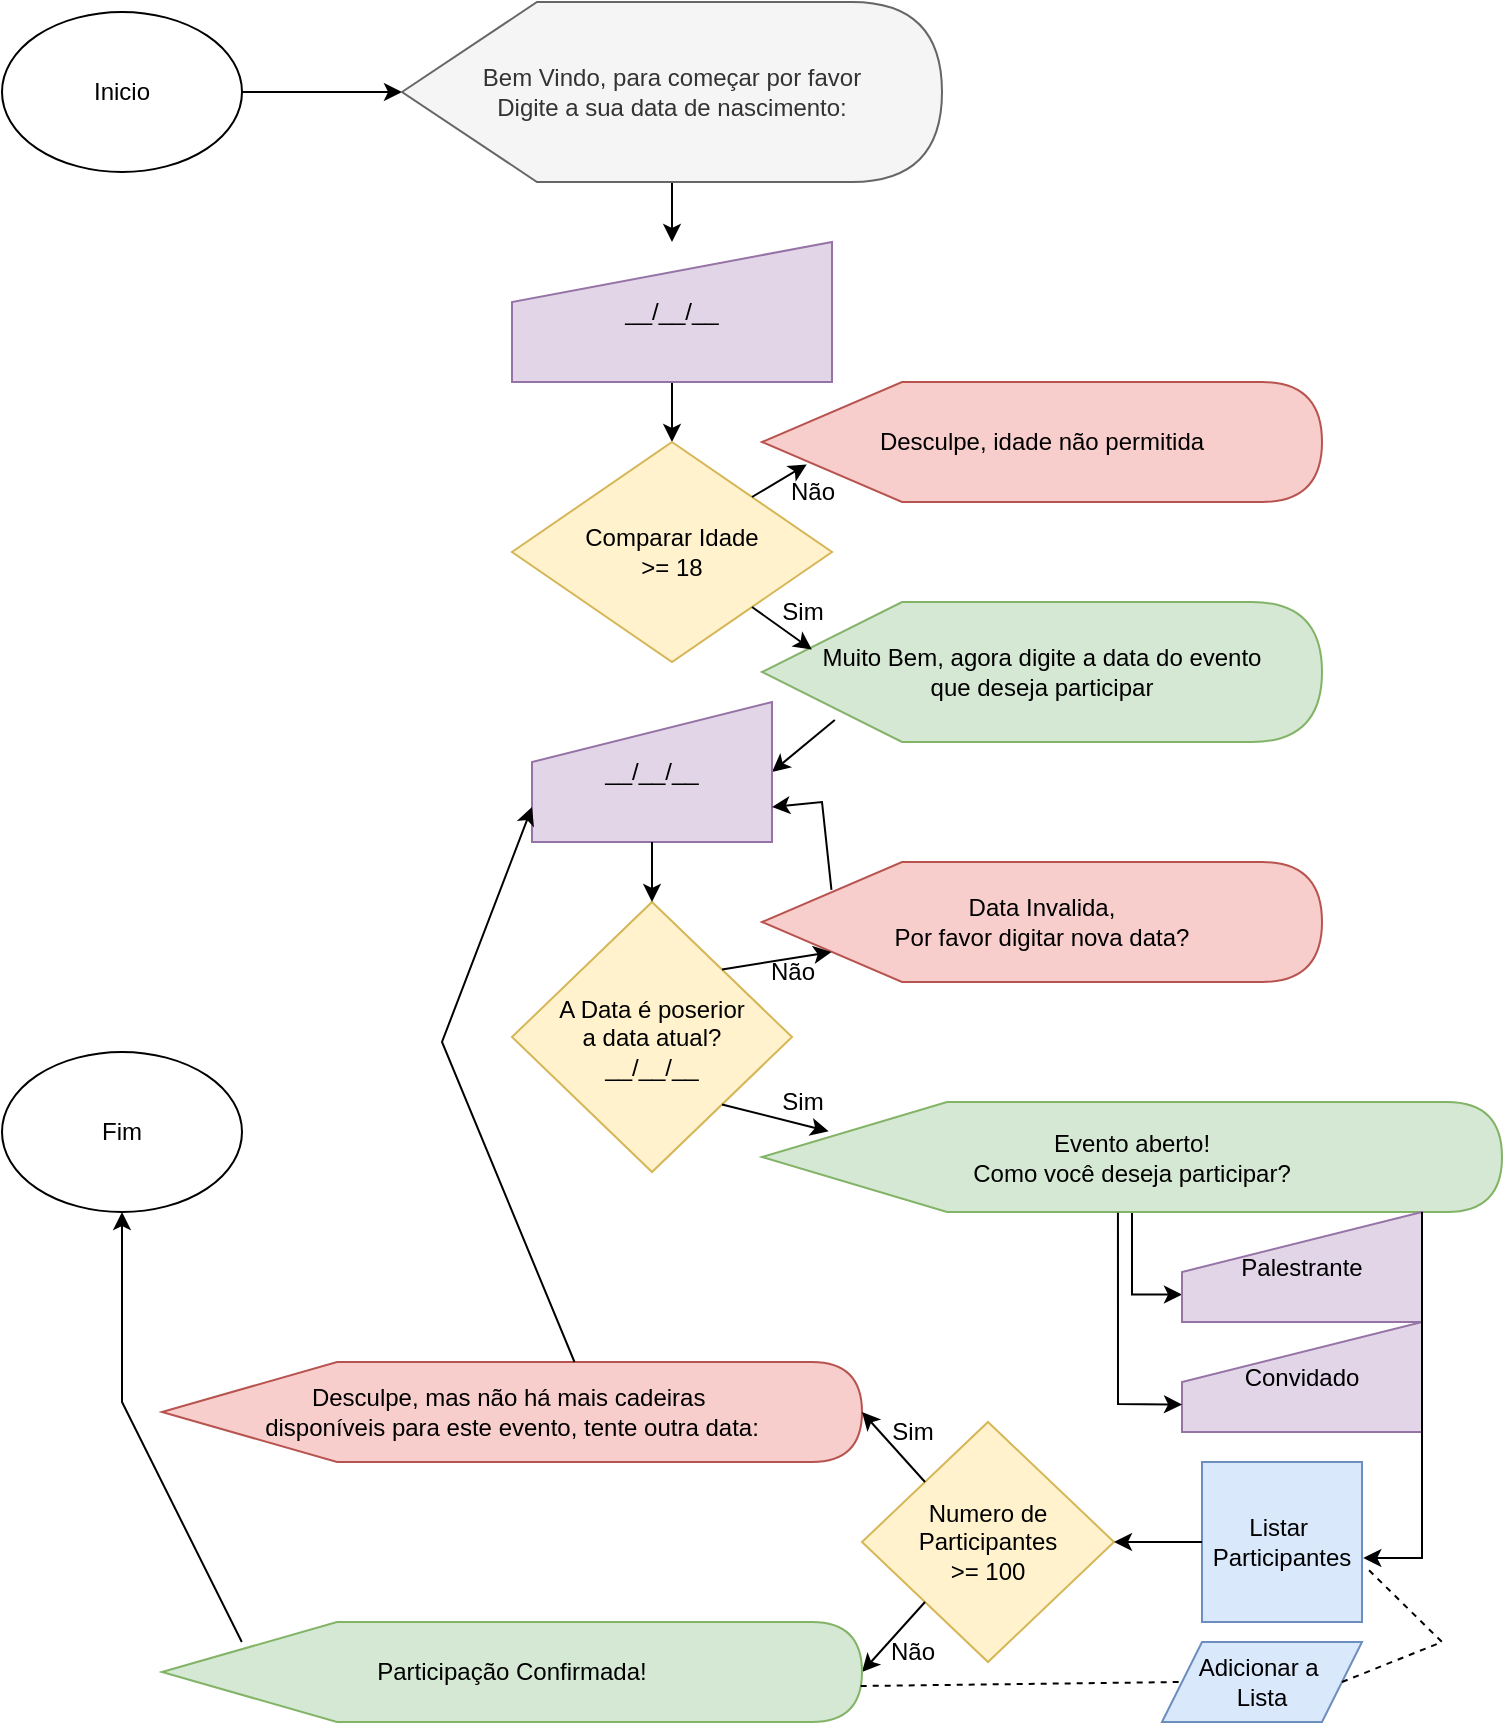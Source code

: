 <mxfile version="20.0.3" type="github">
  <diagram id="OmcGnNJAm_oZgz3PjmWV" name="Page-1">
    <mxGraphModel dx="864" dy="489" grid="1" gridSize="10" guides="1" tooltips="1" connect="1" arrows="1" fold="1" page="1" pageScale="1" pageWidth="827" pageHeight="1169" math="0" shadow="0">
      <root>
        <mxCell id="0" />
        <mxCell id="1" parent="0" />
        <mxCell id="_S7rLKdW4QslKc1rQfYE-25" value="" style="edgeStyle=orthogonalEdgeStyle;rounded=0;orthogonalLoop=1;jettySize=auto;html=1;" edge="1" parent="1" source="_S7rLKdW4QslKc1rQfYE-1" target="_S7rLKdW4QslKc1rQfYE-23">
          <mxGeometry relative="1" as="geometry" />
        </mxCell>
        <mxCell id="_S7rLKdW4QslKc1rQfYE-1" value="Inicio" style="ellipse;whiteSpace=wrap;html=1;" vertex="1" parent="1">
          <mxGeometry x="50" y="25" width="120" height="80" as="geometry" />
        </mxCell>
        <mxCell id="_S7rLKdW4QslKc1rQfYE-3" value="A Data é poserior&lt;br&gt;a data atual?&lt;br&gt;__/__/__" style="rhombus;whiteSpace=wrap;html=1;fillColor=#fff2cc;strokeColor=#d6b656;" vertex="1" parent="1">
          <mxGeometry x="305" y="470" width="140" height="135" as="geometry" />
        </mxCell>
        <mxCell id="_S7rLKdW4QslKc1rQfYE-7" value="" style="endArrow=classic;html=1;rounded=0;exitX=0.13;exitY=0.843;exitDx=0;exitDy=0;exitPerimeter=0;entryX=1;entryY=0.5;entryDx=0;entryDy=0;" edge="1" parent="1" source="_S7rLKdW4QslKc1rQfYE-30" target="_S7rLKdW4QslKc1rQfYE-9">
          <mxGeometry width="50" height="50" relative="1" as="geometry">
            <mxPoint x="70" y="214.5" as="sourcePoint" />
            <mxPoint x="430" y="415" as="targetPoint" />
          </mxGeometry>
        </mxCell>
        <mxCell id="_S7rLKdW4QslKc1rQfYE-9" value="__/__/__" style="shape=manualInput;whiteSpace=wrap;html=1;fillColor=#e1d5e7;strokeColor=#9673a6;" vertex="1" parent="1">
          <mxGeometry x="315" y="370" width="120" height="70" as="geometry" />
        </mxCell>
        <mxCell id="_S7rLKdW4QslKc1rQfYE-12" value="" style="endArrow=classic;html=1;rounded=0;exitX=0.5;exitY=1;exitDx=0;exitDy=0;entryX=0.5;entryY=0;entryDx=0;entryDy=0;" edge="1" parent="1" source="_S7rLKdW4QslKc1rQfYE-9" target="_S7rLKdW4QslKc1rQfYE-3">
          <mxGeometry width="50" height="50" relative="1" as="geometry">
            <mxPoint x="140" y="480" as="sourcePoint" />
            <mxPoint x="210" y="580" as="targetPoint" />
          </mxGeometry>
        </mxCell>
        <mxCell id="_S7rLKdW4QslKc1rQfYE-46" value="" style="edgeStyle=orthogonalEdgeStyle;rounded=0;orthogonalLoop=1;jettySize=auto;html=1;entryX=0;entryY=0.75;entryDx=0;entryDy=0;" edge="1" parent="1" source="_S7rLKdW4QslKc1rQfYE-17" target="_S7rLKdW4QslKc1rQfYE-47">
          <mxGeometry relative="1" as="geometry" />
        </mxCell>
        <mxCell id="_S7rLKdW4QslKc1rQfYE-17" value="Evento aberto!&lt;br&gt;Como você deseja participar?" style="shape=display;whiteSpace=wrap;html=1;fillColor=#d5e8d4;strokeColor=#82b366;" vertex="1" parent="1">
          <mxGeometry x="430" y="570" width="370" height="55" as="geometry" />
        </mxCell>
        <mxCell id="_S7rLKdW4QslKc1rQfYE-21" value="Data Invalida, &lt;br&gt;Por favor digitar nova data?" style="shape=display;whiteSpace=wrap;html=1;fillColor=#f8cecc;strokeColor=#b85450;" vertex="1" parent="1">
          <mxGeometry x="430" y="450" width="280" height="60" as="geometry" />
        </mxCell>
        <mxCell id="_S7rLKdW4QslKc1rQfYE-29" value="" style="edgeStyle=orthogonalEdgeStyle;rounded=0;orthogonalLoop=1;jettySize=auto;html=1;" edge="1" parent="1" source="_S7rLKdW4QslKc1rQfYE-23" target="_S7rLKdW4QslKc1rQfYE-26">
          <mxGeometry relative="1" as="geometry" />
        </mxCell>
        <mxCell id="_S7rLKdW4QslKc1rQfYE-23" value="Bem Vindo, para começar por favor &lt;br&gt;Digite a sua data de nascimento:" style="shape=display;whiteSpace=wrap;html=1;fillColor=#f5f5f5;strokeColor=#666666;fontColor=#333333;" vertex="1" parent="1">
          <mxGeometry x="250" y="20" width="270" height="90" as="geometry" />
        </mxCell>
        <mxCell id="_S7rLKdW4QslKc1rQfYE-28" value="" style="edgeStyle=orthogonalEdgeStyle;rounded=0;orthogonalLoop=1;jettySize=auto;html=1;" edge="1" parent="1" source="_S7rLKdW4QslKc1rQfYE-26" target="_S7rLKdW4QslKc1rQfYE-27">
          <mxGeometry relative="1" as="geometry" />
        </mxCell>
        <mxCell id="_S7rLKdW4QslKc1rQfYE-26" value="__/__/__" style="shape=manualInput;whiteSpace=wrap;html=1;fillColor=#e1d5e7;strokeColor=#9673a6;" vertex="1" parent="1">
          <mxGeometry x="305" y="140" width="160" height="70" as="geometry" />
        </mxCell>
        <mxCell id="_S7rLKdW4QslKc1rQfYE-27" value="Comparar Idade&lt;br&gt;&amp;gt;= 18" style="rhombus;whiteSpace=wrap;html=1;fillColor=#fff2cc;strokeColor=#d6b656;" vertex="1" parent="1">
          <mxGeometry x="305" y="240" width="160" height="110" as="geometry" />
        </mxCell>
        <mxCell id="_S7rLKdW4QslKc1rQfYE-30" value="Muito Bem, agora digite a data do evento&lt;br&gt;que deseja participar" style="shape=display;whiteSpace=wrap;html=1;fillColor=#d5e8d4;strokeColor=#82b366;" vertex="1" parent="1">
          <mxGeometry x="430" y="320" width="280" height="70" as="geometry" />
        </mxCell>
        <mxCell id="_S7rLKdW4QslKc1rQfYE-31" value="" style="endArrow=classic;html=1;rounded=0;exitX=1;exitY=1;exitDx=0;exitDy=0;entryX=0.089;entryY=0.34;entryDx=0;entryDy=0;entryPerimeter=0;" edge="1" parent="1" source="_S7rLKdW4QslKc1rQfYE-27" target="_S7rLKdW4QslKc1rQfYE-30">
          <mxGeometry width="50" height="50" relative="1" as="geometry">
            <mxPoint x="390" y="260" as="sourcePoint" />
            <mxPoint x="440" y="210" as="targetPoint" />
          </mxGeometry>
        </mxCell>
        <mxCell id="_S7rLKdW4QslKc1rQfYE-32" value="Sim" style="text;html=1;align=center;verticalAlign=middle;resizable=0;points=[];autosize=1;strokeColor=none;fillColor=none;" vertex="1" parent="1">
          <mxGeometry x="430" y="310" width="40" height="30" as="geometry" />
        </mxCell>
        <mxCell id="_S7rLKdW4QslKc1rQfYE-33" value="Desculpe, idade não permitida" style="shape=display;whiteSpace=wrap;html=1;fillColor=#f8cecc;strokeColor=#b85450;" vertex="1" parent="1">
          <mxGeometry x="430" y="210" width="280" height="60" as="geometry" />
        </mxCell>
        <mxCell id="_S7rLKdW4QslKc1rQfYE-34" value="" style="endArrow=classic;html=1;rounded=0;exitX=1;exitY=0;exitDx=0;exitDy=0;entryX=0.08;entryY=0.687;entryDx=0;entryDy=0;entryPerimeter=0;" edge="1" parent="1" source="_S7rLKdW4QslKc1rQfYE-27" target="_S7rLKdW4QslKc1rQfYE-33">
          <mxGeometry width="50" height="50" relative="1" as="geometry">
            <mxPoint x="390" y="260" as="sourcePoint" />
            <mxPoint x="440" y="210" as="targetPoint" />
          </mxGeometry>
        </mxCell>
        <mxCell id="_S7rLKdW4QslKc1rQfYE-35" value="" style="endArrow=classic;html=1;rounded=0;exitX=1;exitY=0;exitDx=0;exitDy=0;entryX=0.124;entryY=0.75;entryDx=0;entryDy=0;entryPerimeter=0;" edge="1" parent="1" source="_S7rLKdW4QslKc1rQfYE-3" target="_S7rLKdW4QslKc1rQfYE-21">
          <mxGeometry width="50" height="50" relative="1" as="geometry">
            <mxPoint x="390" y="530" as="sourcePoint" />
            <mxPoint x="440" y="480" as="targetPoint" />
          </mxGeometry>
        </mxCell>
        <mxCell id="_S7rLKdW4QslKc1rQfYE-36" value="Não" style="text;html=1;align=center;verticalAlign=middle;resizable=0;points=[];autosize=1;strokeColor=none;fillColor=none;" vertex="1" parent="1">
          <mxGeometry x="430" y="250" width="50" height="30" as="geometry" />
        </mxCell>
        <mxCell id="_S7rLKdW4QslKc1rQfYE-37" value="Sim" style="text;html=1;align=center;verticalAlign=middle;resizable=0;points=[];autosize=1;strokeColor=none;fillColor=none;" vertex="1" parent="1">
          <mxGeometry x="430" y="555" width="40" height="30" as="geometry" />
        </mxCell>
        <mxCell id="_S7rLKdW4QslKc1rQfYE-38" value="" style="endArrow=classic;html=1;rounded=0;exitX=1;exitY=1;exitDx=0;exitDy=0;entryX=0.833;entryY=0.989;entryDx=0;entryDy=0;entryPerimeter=0;" edge="1" parent="1" source="_S7rLKdW4QslKc1rQfYE-3" target="_S7rLKdW4QslKc1rQfYE-37">
          <mxGeometry width="50" height="50" relative="1" as="geometry">
            <mxPoint x="380" y="470" as="sourcePoint" />
            <mxPoint x="430" y="420" as="targetPoint" />
          </mxGeometry>
        </mxCell>
        <mxCell id="_S7rLKdW4QslKc1rQfYE-39" value="Não" style="text;html=1;align=center;verticalAlign=middle;resizable=0;points=[];autosize=1;strokeColor=none;fillColor=none;" vertex="1" parent="1">
          <mxGeometry x="420" y="490" width="50" height="30" as="geometry" />
        </mxCell>
        <mxCell id="_S7rLKdW4QslKc1rQfYE-40" value="" style="endArrow=classic;html=1;rounded=0;exitX=0.124;exitY=0.233;exitDx=0;exitDy=0;exitPerimeter=0;entryX=1;entryY=0.75;entryDx=0;entryDy=0;" edge="1" parent="1" source="_S7rLKdW4QslKc1rQfYE-21" target="_S7rLKdW4QslKc1rQfYE-9">
          <mxGeometry width="50" height="50" relative="1" as="geometry">
            <mxPoint x="380" y="470" as="sourcePoint" />
            <mxPoint x="440" y="440" as="targetPoint" />
            <Array as="points">
              <mxPoint x="460" y="420" />
            </Array>
          </mxGeometry>
        </mxCell>
        <mxCell id="_S7rLKdW4QslKc1rQfYE-43" value="Listar&amp;nbsp;&lt;br&gt;Participantes" style="whiteSpace=wrap;html=1;aspect=fixed;fillColor=#dae8fc;strokeColor=#6c8ebf;" vertex="1" parent="1">
          <mxGeometry x="650" y="750" width="80" height="80" as="geometry" />
        </mxCell>
        <mxCell id="_S7rLKdW4QslKc1rQfYE-44" value="Numero de Participantes&lt;br&gt;&amp;gt;= 100" style="rhombus;whiteSpace=wrap;html=1;fillColor=#fff2cc;strokeColor=#d6b656;" vertex="1" parent="1">
          <mxGeometry x="480" y="730" width="126" height="120" as="geometry" />
        </mxCell>
        <mxCell id="_S7rLKdW4QslKc1rQfYE-45" value="" style="endArrow=classic;html=1;rounded=0;exitX=0;exitY=0.5;exitDx=0;exitDy=0;entryX=1;entryY=0.5;entryDx=0;entryDy=0;" edge="1" parent="1" source="_S7rLKdW4QslKc1rQfYE-43" target="_S7rLKdW4QslKc1rQfYE-44">
          <mxGeometry width="50" height="50" relative="1" as="geometry">
            <mxPoint x="380" y="740" as="sourcePoint" />
            <mxPoint x="440" y="690" as="targetPoint" />
          </mxGeometry>
        </mxCell>
        <mxCell id="_S7rLKdW4QslKc1rQfYE-47" value="Palestrante" style="shape=manualInput;whiteSpace=wrap;html=1;fillColor=#e1d5e7;strokeColor=#9673a6;" vertex="1" parent="1">
          <mxGeometry x="640" y="625" width="120" height="55" as="geometry" />
        </mxCell>
        <mxCell id="_S7rLKdW4QslKc1rQfYE-48" value="Convidado" style="shape=manualInput;whiteSpace=wrap;html=1;fillColor=#e1d5e7;strokeColor=#9673a6;" vertex="1" parent="1">
          <mxGeometry x="640" y="680" width="120" height="55" as="geometry" />
        </mxCell>
        <mxCell id="_S7rLKdW4QslKc1rQfYE-49" value="" style="endArrow=classic;html=1;rounded=0;exitX=0.481;exitY=1.006;exitDx=0;exitDy=0;exitPerimeter=0;entryX=0;entryY=0.75;entryDx=0;entryDy=0;" edge="1" parent="1" source="_S7rLKdW4QslKc1rQfYE-17" target="_S7rLKdW4QslKc1rQfYE-48">
          <mxGeometry width="50" height="50" relative="1" as="geometry">
            <mxPoint x="440" y="660" as="sourcePoint" />
            <mxPoint x="490" y="610" as="targetPoint" />
            <Array as="points">
              <mxPoint x="608" y="721" />
            </Array>
          </mxGeometry>
        </mxCell>
        <mxCell id="_S7rLKdW4QslKc1rQfYE-50" value="" style="endArrow=classic;html=1;rounded=0;exitX=1;exitY=0;exitDx=0;exitDy=0;entryX=1.008;entryY=0.6;entryDx=0;entryDy=0;entryPerimeter=0;" edge="1" parent="1" source="_S7rLKdW4QslKc1rQfYE-47" target="_S7rLKdW4QslKc1rQfYE-43">
          <mxGeometry width="50" height="50" relative="1" as="geometry">
            <mxPoint x="440" y="660" as="sourcePoint" />
            <mxPoint x="750" y="800" as="targetPoint" />
            <Array as="points">
              <mxPoint x="760" y="798" />
            </Array>
          </mxGeometry>
        </mxCell>
        <mxCell id="_S7rLKdW4QslKc1rQfYE-51" value="" style="endArrow=classic;html=1;rounded=0;exitX=0;exitY=1;exitDx=0;exitDy=0;entryX=1;entryY=0.5;entryDx=0;entryDy=0;entryPerimeter=0;" edge="1" parent="1" source="_S7rLKdW4QslKc1rQfYE-44" target="_S7rLKdW4QslKc1rQfYE-52">
          <mxGeometry width="50" height="50" relative="1" as="geometry">
            <mxPoint x="440" y="730" as="sourcePoint" />
            <mxPoint x="480" y="720" as="targetPoint" />
          </mxGeometry>
        </mxCell>
        <mxCell id="_S7rLKdW4QslKc1rQfYE-52" value="Participação Confirmada!&lt;br&gt;" style="shape=display;whiteSpace=wrap;html=1;fillColor=#d5e8d4;strokeColor=#82b366;" vertex="1" parent="1">
          <mxGeometry x="130" y="830" width="350" height="50" as="geometry" />
        </mxCell>
        <mxCell id="_S7rLKdW4QslKc1rQfYE-53" value="Desculpe, mas não há mais cadeiras&amp;nbsp;&lt;br&gt;disponíveis para este evento,&amp;nbsp;tente outra data:" style="shape=display;whiteSpace=wrap;html=1;fillColor=#f8cecc;strokeColor=#b85450;" vertex="1" parent="1">
          <mxGeometry x="130" y="700" width="350" height="50" as="geometry" />
        </mxCell>
        <mxCell id="_S7rLKdW4QslKc1rQfYE-54" value="" style="endArrow=classic;html=1;rounded=0;exitX=0;exitY=0;exitDx=0;exitDy=0;entryX=1;entryY=0.5;entryDx=0;entryDy=0;entryPerimeter=0;" edge="1" parent="1" source="_S7rLKdW4QslKc1rQfYE-44" target="_S7rLKdW4QslKc1rQfYE-53">
          <mxGeometry width="50" height="50" relative="1" as="geometry">
            <mxPoint x="440" y="790" as="sourcePoint" />
            <mxPoint x="490" y="740" as="targetPoint" />
          </mxGeometry>
        </mxCell>
        <mxCell id="_S7rLKdW4QslKc1rQfYE-56" value="Sim" style="text;html=1;align=center;verticalAlign=middle;resizable=0;points=[];autosize=1;strokeColor=none;fillColor=none;" vertex="1" parent="1">
          <mxGeometry x="485" y="720" width="40" height="30" as="geometry" />
        </mxCell>
        <mxCell id="_S7rLKdW4QslKc1rQfYE-57" value="Não" style="text;html=1;align=center;verticalAlign=middle;resizable=0;points=[];autosize=1;strokeColor=none;fillColor=none;" vertex="1" parent="1">
          <mxGeometry x="480" y="830" width="50" height="30" as="geometry" />
        </mxCell>
        <mxCell id="_S7rLKdW4QslKc1rQfYE-59" value="Fim" style="ellipse;whiteSpace=wrap;html=1;" vertex="1" parent="1">
          <mxGeometry x="50" y="545" width="120" height="80" as="geometry" />
        </mxCell>
        <mxCell id="_S7rLKdW4QslKc1rQfYE-60" value="" style="endArrow=classic;html=1;rounded=0;exitX=0.114;exitY=0.2;exitDx=0;exitDy=0;exitPerimeter=0;entryX=0.5;entryY=1;entryDx=0;entryDy=0;" edge="1" parent="1" source="_S7rLKdW4QslKc1rQfYE-52" target="_S7rLKdW4QslKc1rQfYE-59">
          <mxGeometry width="50" height="50" relative="1" as="geometry">
            <mxPoint x="260" y="860" as="sourcePoint" />
            <mxPoint x="310" y="810" as="targetPoint" />
            <Array as="points">
              <mxPoint x="110" y="720" />
            </Array>
          </mxGeometry>
        </mxCell>
        <mxCell id="_S7rLKdW4QslKc1rQfYE-63" value="" style="endArrow=classic;html=1;rounded=0;exitX=0;exitY=0;exitDx=206.25;exitDy=0;exitPerimeter=0;entryX=0;entryY=0.75;entryDx=0;entryDy=0;" edge="1" parent="1" source="_S7rLKdW4QslKc1rQfYE-53" target="_S7rLKdW4QslKc1rQfYE-9">
          <mxGeometry width="50" height="50" relative="1" as="geometry">
            <mxPoint x="260" y="710" as="sourcePoint" />
            <mxPoint x="310" y="660" as="targetPoint" />
            <Array as="points">
              <mxPoint x="270" y="540" />
            </Array>
          </mxGeometry>
        </mxCell>
        <mxCell id="_S7rLKdW4QslKc1rQfYE-64" value="Adicionar a&amp;nbsp;&lt;br&gt;Lista" style="shape=parallelogram;perimeter=parallelogramPerimeter;whiteSpace=wrap;html=1;fixedSize=1;fillColor=#dae8fc;strokeColor=#6c8ebf;" vertex="1" parent="1">
          <mxGeometry x="630" y="840" width="100" height="40" as="geometry" />
        </mxCell>
        <mxCell id="_S7rLKdW4QslKc1rQfYE-65" value="" style="endArrow=none;dashed=1;html=1;rounded=0;exitX=-0.013;exitY=1.067;exitDx=0;exitDy=0;exitPerimeter=0;entryX=0;entryY=0.5;entryDx=0;entryDy=0;" edge="1" parent="1" source="_S7rLKdW4QslKc1rQfYE-57" target="_S7rLKdW4QslKc1rQfYE-64">
          <mxGeometry width="50" height="50" relative="1" as="geometry">
            <mxPoint x="380" y="830" as="sourcePoint" />
            <mxPoint x="430" y="780" as="targetPoint" />
          </mxGeometry>
        </mxCell>
        <mxCell id="_S7rLKdW4QslKc1rQfYE-67" value="" style="endArrow=none;dashed=1;html=1;rounded=0;exitX=1;exitY=0.5;exitDx=0;exitDy=0;entryX=1.025;entryY=0.658;entryDx=0;entryDy=0;entryPerimeter=0;" edge="1" parent="1" source="_S7rLKdW4QslKc1rQfYE-64" target="_S7rLKdW4QslKc1rQfYE-43">
          <mxGeometry width="50" height="50" relative="1" as="geometry">
            <mxPoint x="380" y="830" as="sourcePoint" />
            <mxPoint x="430" y="780" as="targetPoint" />
            <Array as="points">
              <mxPoint x="770" y="840" />
            </Array>
          </mxGeometry>
        </mxCell>
      </root>
    </mxGraphModel>
  </diagram>
</mxfile>

